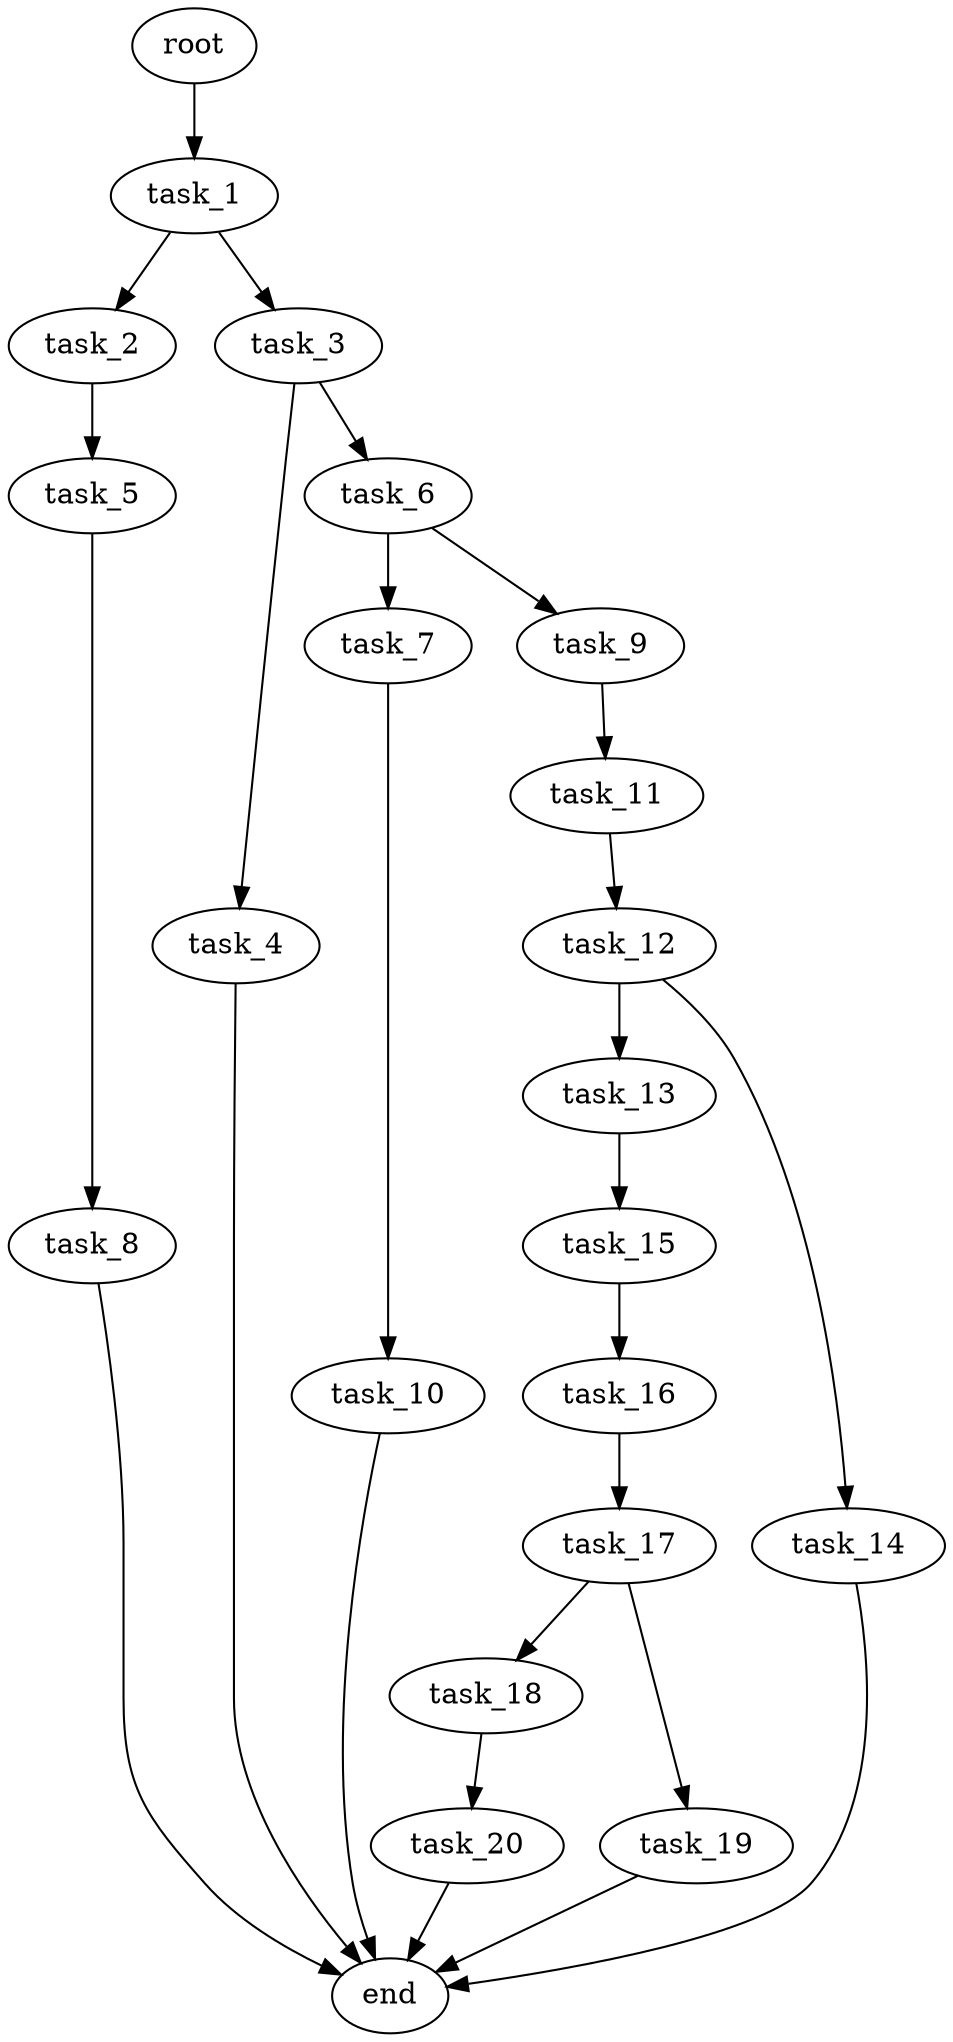 digraph G {
  root [size="0.000000e+00"];
  task_1 [size="6.222947e+10"];
  task_2 [size="2.706376e+09"];
  task_3 [size="3.940809e+10"];
  task_4 [size="5.644355e+10"];
  task_5 [size="2.719934e+09"];
  task_6 [size="6.427854e+10"];
  task_7 [size="1.357859e+10"];
  task_8 [size="4.617523e+10"];
  task_9 [size="5.037961e+09"];
  task_10 [size="3.791660e+10"];
  task_11 [size="2.117391e+10"];
  task_12 [size="3.269131e+10"];
  task_13 [size="7.612536e+10"];
  task_14 [size="3.791883e+10"];
  task_15 [size="7.520346e+10"];
  task_16 [size="8.319411e+10"];
  task_17 [size="2.523463e+10"];
  task_18 [size="8.199804e+09"];
  task_19 [size="1.948135e+09"];
  task_20 [size="5.394651e+10"];
  end [size="0.000000e+00"];

  root -> task_1 [size="1.000000e-12"];
  task_1 -> task_2 [size="2.706376e+07"];
  task_1 -> task_3 [size="3.940809e+08"];
  task_2 -> task_5 [size="2.719934e+07"];
  task_3 -> task_4 [size="5.644355e+08"];
  task_3 -> task_6 [size="6.427854e+08"];
  task_4 -> end [size="1.000000e-12"];
  task_5 -> task_8 [size="4.617523e+08"];
  task_6 -> task_7 [size="1.357859e+08"];
  task_6 -> task_9 [size="5.037961e+07"];
  task_7 -> task_10 [size="3.791660e+08"];
  task_8 -> end [size="1.000000e-12"];
  task_9 -> task_11 [size="2.117391e+08"];
  task_10 -> end [size="1.000000e-12"];
  task_11 -> task_12 [size="3.269131e+08"];
  task_12 -> task_13 [size="7.612536e+08"];
  task_12 -> task_14 [size="3.791883e+08"];
  task_13 -> task_15 [size="7.520346e+08"];
  task_14 -> end [size="1.000000e-12"];
  task_15 -> task_16 [size="8.319411e+08"];
  task_16 -> task_17 [size="2.523463e+08"];
  task_17 -> task_18 [size="8.199804e+07"];
  task_17 -> task_19 [size="1.948135e+07"];
  task_18 -> task_20 [size="5.394651e+08"];
  task_19 -> end [size="1.000000e-12"];
  task_20 -> end [size="1.000000e-12"];
}
